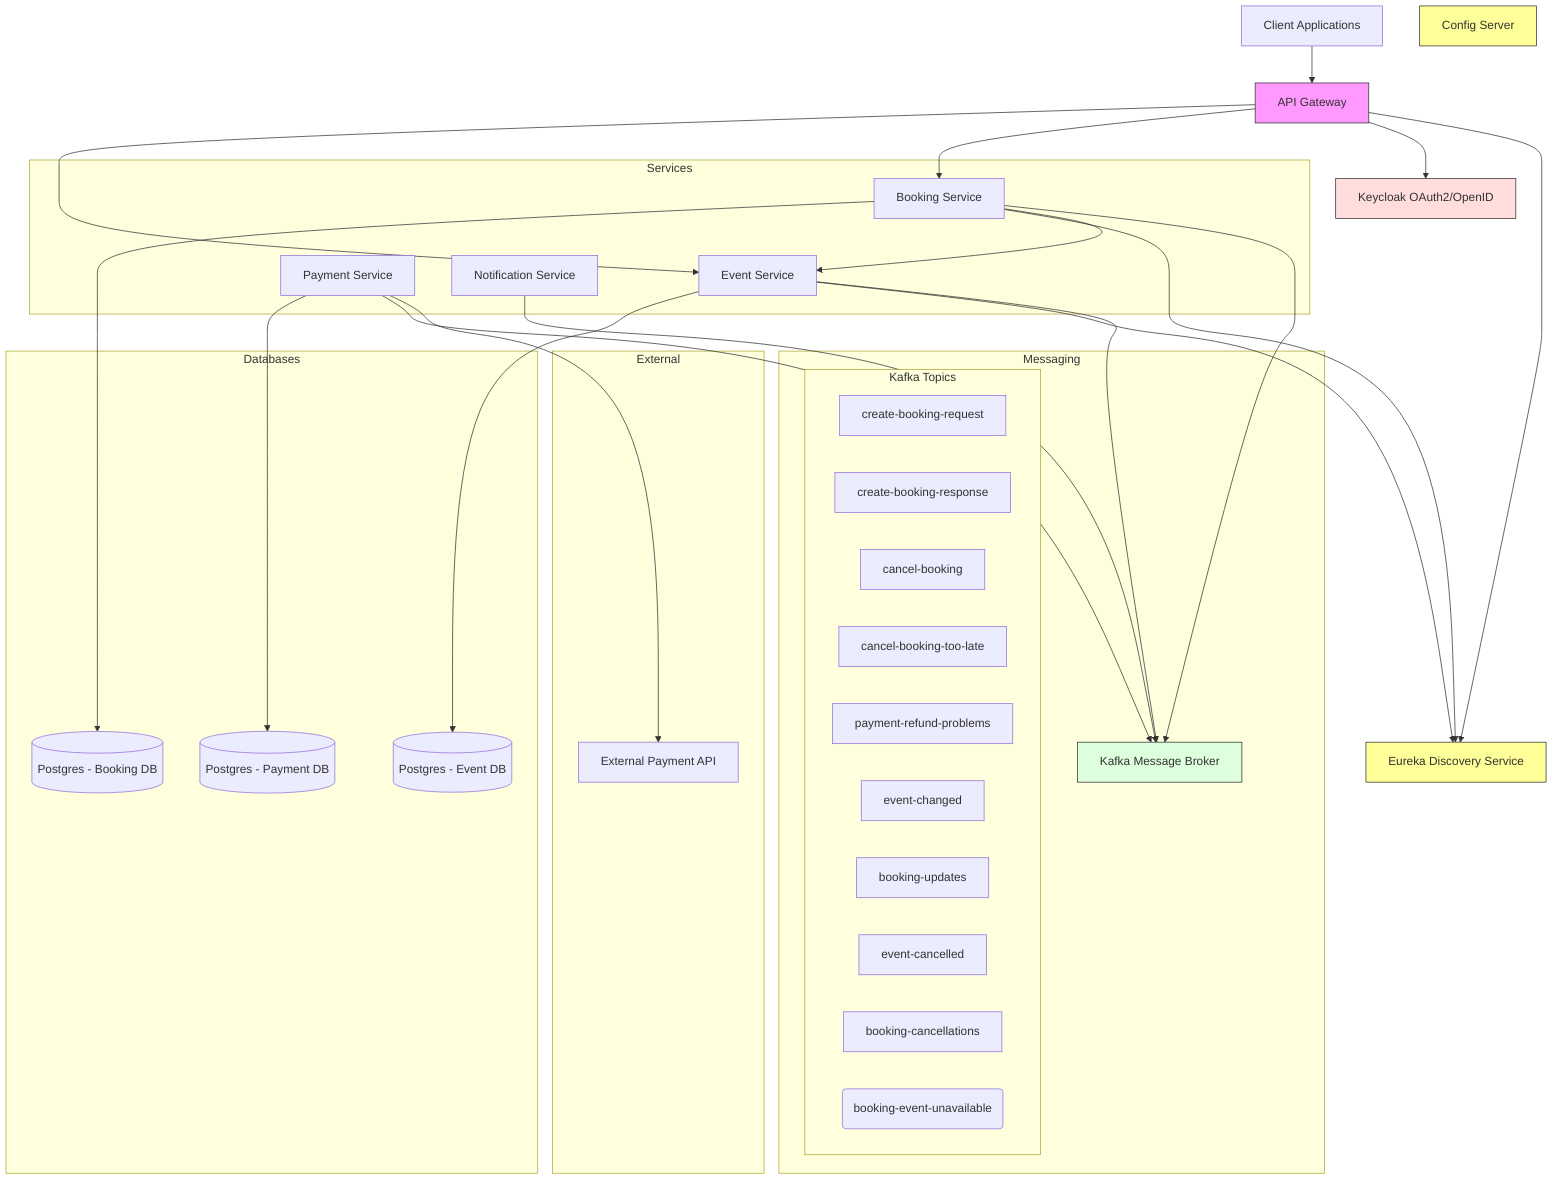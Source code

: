 graph TB
    Client[Client Applications]
    Gateway[API Gateway]
    Config[Config Server]
    Eureka[Eureka Discovery Service]
    Keycloak[Keycloak OAuth2/OpenID]
    
    subgraph Services
        EventService[Event Service]
        BookingService[Booking Service]
        PaymentService[Payment Service]
        NotificationService[Notification Service]
    end
    
    subgraph Databases
        EventDB[(Postgres - Event DB)]
        BookingDB[(Postgres - Booking DB)]
        PaymentDB[(Postgres - Payment DB)]
    end
    
    subgraph Messaging
        Kafka[Kafka Message Broker]
        
        subgraph Kafka Topics
            topic1[create-booking-request]
            topic2[create-booking-response]
            topic3[cancel-booking]
            topic4[cancel-booking-too-late]
            topic5[payment-refund-problems]
            topic6[event-changed]
            topic7[booking-updates]
            topic8[event-cancelled]
            topic9[booking-cancellations]
            topic10(booking-event-unavailable)
        end
    end
    
    subgraph External
        PaymentAPI[External Payment API]
    end
    
    Client --> Gateway
    Gateway --> EventService
    Gateway --> BookingService
    
    Gateway --> Keycloak
    
    EventService --> EventDB
    BookingService --> BookingDB
    PaymentService --> PaymentDB
    
    EventService --> Eureka
    BookingService --> Eureka
    Gateway --> Eureka
    
    BookingService --> EventService
    
    BookingService --> Kafka
    PaymentService --> Kafka
    NotificationService --> Kafka
    EventService --> Kafka
    
    PaymentService --> PaymentAPI
    
    style Gateway fill:#f9f,stroke:#333
    style Eureka fill:#ff9,stroke:#333
    style Config fill:#ff9,stroke:#333
    style Kafka fill:#dfd,stroke:#333
    style Keycloak fill:#fdd,stroke:#333